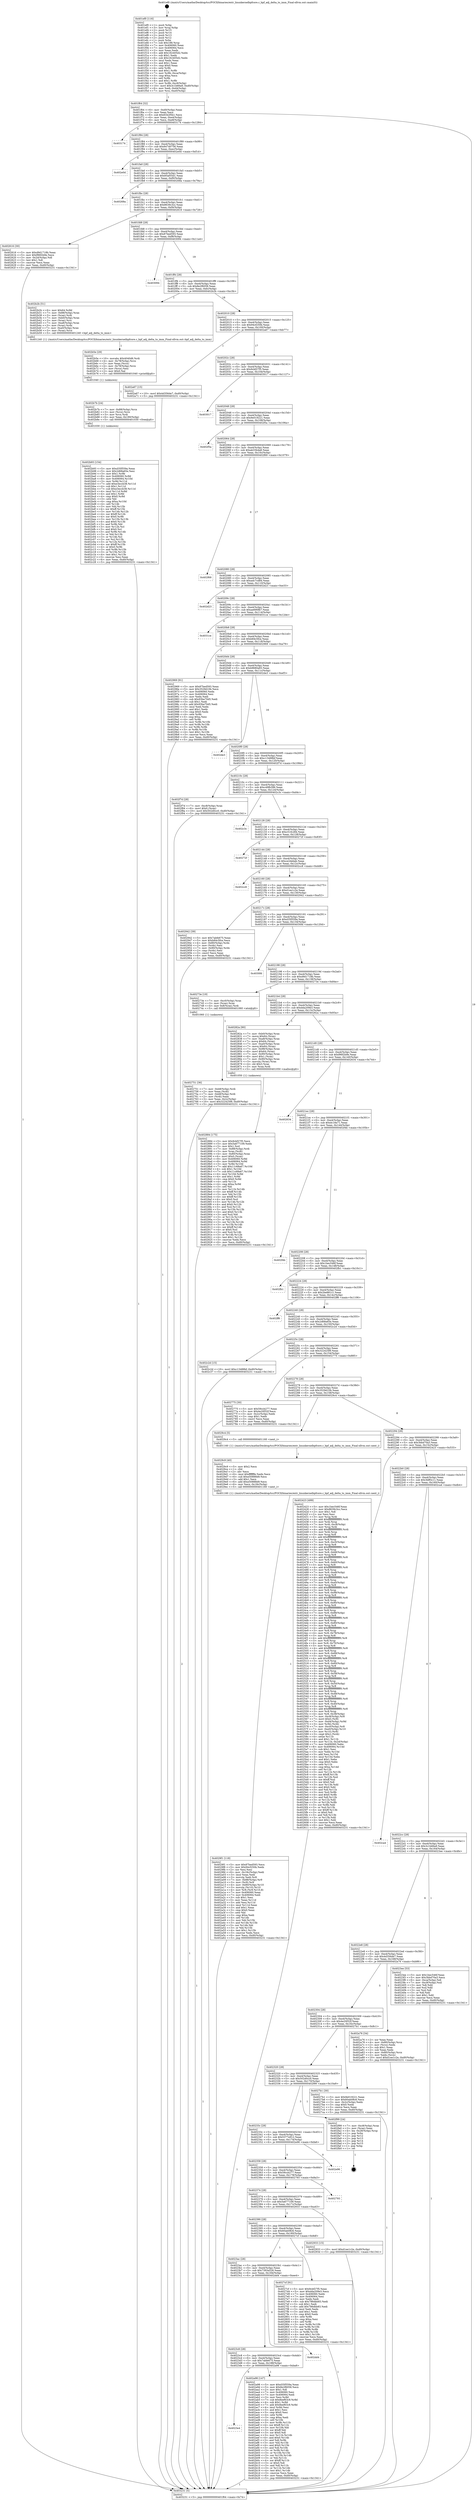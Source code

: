digraph "0x401ef0" {
  label = "0x401ef0 (/mnt/c/Users/mathe/Desktop/tcc/POCII/binaries/extr_linuxkernelbpfcore.c_bpf_adj_delta_to_imm_Final-ollvm.out::main(0))"
  labelloc = "t"
  node[shape=record]

  Entry [label="",width=0.3,height=0.3,shape=circle,fillcolor=black,style=filled]
  "0x401f64" [label="{
     0x401f64 [32]\l
     | [instrs]\l
     &nbsp;&nbsp;0x401f64 \<+6\>: mov -0xd0(%rbp),%eax\l
     &nbsp;&nbsp;0x401f6a \<+2\>: mov %eax,%ecx\l
     &nbsp;&nbsp;0x401f6c \<+6\>: sub $0x8342f5b1,%ecx\l
     &nbsp;&nbsp;0x401f72 \<+6\>: mov %eax,-0xe4(%rbp)\l
     &nbsp;&nbsp;0x401f78 \<+6\>: mov %ecx,-0xe8(%rbp)\l
     &nbsp;&nbsp;0x401f7e \<+6\>: je 0000000000403174 \<main+0x1284\>\l
  }"]
  "0x403174" [label="{
     0x403174\l
  }", style=dashed]
  "0x401f84" [label="{
     0x401f84 [28]\l
     | [instrs]\l
     &nbsp;&nbsp;0x401f84 \<+5\>: jmp 0000000000401f89 \<main+0x99\>\l
     &nbsp;&nbsp;0x401f89 \<+6\>: mov -0xe4(%rbp),%eax\l
     &nbsp;&nbsp;0x401f8f \<+5\>: sub $0x847d0756,%eax\l
     &nbsp;&nbsp;0x401f94 \<+6\>: mov %eax,-0xec(%rbp)\l
     &nbsp;&nbsp;0x401f9a \<+6\>: je 0000000000402e0d \<main+0xf1d\>\l
  }"]
  Exit [label="",width=0.3,height=0.3,shape=circle,fillcolor=black,style=filled,peripheries=2]
  "0x402e0d" [label="{
     0x402e0d\l
  }", style=dashed]
  "0x401fa0" [label="{
     0x401fa0 [28]\l
     | [instrs]\l
     &nbsp;&nbsp;0x401fa0 \<+5\>: jmp 0000000000401fa5 \<main+0xb5\>\l
     &nbsp;&nbsp;0x401fa5 \<+6\>: mov -0xe4(%rbp),%eax\l
     &nbsp;&nbsp;0x401fab \<+5\>: sub $0x85af55d1,%eax\l
     &nbsp;&nbsp;0x401fb0 \<+6\>: mov %eax,-0xf0(%rbp)\l
     &nbsp;&nbsp;0x401fb6 \<+6\>: je 000000000040268a \<main+0x79a\>\l
  }"]
  "0x402b93" [label="{
     0x402b93 [154]\l
     | [instrs]\l
     &nbsp;&nbsp;0x402b93 \<+5\>: mov $0xd35f559a,%eax\l
     &nbsp;&nbsp;0x402b98 \<+5\>: mov $0x2d68a65e,%esi\l
     &nbsp;&nbsp;0x402b9d \<+3\>: mov $0x1,%r9b\l
     &nbsp;&nbsp;0x402ba0 \<+8\>: mov 0x406060,%r8d\l
     &nbsp;&nbsp;0x402ba8 \<+8\>: mov 0x406064,%r10d\l
     &nbsp;&nbsp;0x402bb0 \<+3\>: mov %r8d,%r11d\l
     &nbsp;&nbsp;0x402bb3 \<+7\>: add $0xe3eccb38,%r11d\l
     &nbsp;&nbsp;0x402bba \<+4\>: sub $0x1,%r11d\l
     &nbsp;&nbsp;0x402bbe \<+7\>: sub $0xe3eccb38,%r11d\l
     &nbsp;&nbsp;0x402bc5 \<+4\>: imul %r11d,%r8d\l
     &nbsp;&nbsp;0x402bc9 \<+4\>: and $0x1,%r8d\l
     &nbsp;&nbsp;0x402bcd \<+4\>: cmp $0x0,%r8d\l
     &nbsp;&nbsp;0x402bd1 \<+3\>: sete %bl\l
     &nbsp;&nbsp;0x402bd4 \<+4\>: cmp $0xa,%r10d\l
     &nbsp;&nbsp;0x402bd8 \<+4\>: setl %r14b\l
     &nbsp;&nbsp;0x402bdc \<+3\>: mov %bl,%r15b\l
     &nbsp;&nbsp;0x402bdf \<+4\>: xor $0xff,%r15b\l
     &nbsp;&nbsp;0x402be3 \<+3\>: mov %r14b,%r12b\l
     &nbsp;&nbsp;0x402be6 \<+4\>: xor $0xff,%r12b\l
     &nbsp;&nbsp;0x402bea \<+4\>: xor $0x0,%r9b\l
     &nbsp;&nbsp;0x402bee \<+3\>: mov %r15b,%r13b\l
     &nbsp;&nbsp;0x402bf1 \<+4\>: and $0x0,%r13b\l
     &nbsp;&nbsp;0x402bf5 \<+3\>: and %r9b,%bl\l
     &nbsp;&nbsp;0x402bf8 \<+3\>: mov %r12b,%cl\l
     &nbsp;&nbsp;0x402bfb \<+3\>: and $0x0,%cl\l
     &nbsp;&nbsp;0x402bfe \<+3\>: and %r9b,%r14b\l
     &nbsp;&nbsp;0x402c01 \<+3\>: or %bl,%r13b\l
     &nbsp;&nbsp;0x402c04 \<+3\>: or %r14b,%cl\l
     &nbsp;&nbsp;0x402c07 \<+3\>: xor %cl,%r13b\l
     &nbsp;&nbsp;0x402c0a \<+3\>: or %r12b,%r15b\l
     &nbsp;&nbsp;0x402c0d \<+4\>: xor $0xff,%r15b\l
     &nbsp;&nbsp;0x402c11 \<+4\>: or $0x0,%r9b\l
     &nbsp;&nbsp;0x402c15 \<+3\>: and %r9b,%r15b\l
     &nbsp;&nbsp;0x402c18 \<+3\>: or %r15b,%r13b\l
     &nbsp;&nbsp;0x402c1b \<+4\>: test $0x1,%r13b\l
     &nbsp;&nbsp;0x402c1f \<+3\>: cmovne %esi,%eax\l
     &nbsp;&nbsp;0x402c22 \<+6\>: mov %eax,-0xd0(%rbp)\l
     &nbsp;&nbsp;0x402c28 \<+5\>: jmp 0000000000403231 \<main+0x1341\>\l
  }"]
  "0x40268a" [label="{
     0x40268a\l
  }", style=dashed]
  "0x401fbc" [label="{
     0x401fbc [28]\l
     | [instrs]\l
     &nbsp;&nbsp;0x401fbc \<+5\>: jmp 0000000000401fc1 \<main+0xd1\>\l
     &nbsp;&nbsp;0x401fc1 \<+6\>: mov -0xe4(%rbp),%eax\l
     &nbsp;&nbsp;0x401fc7 \<+5\>: sub $0x8639c3cc,%eax\l
     &nbsp;&nbsp;0x401fcc \<+6\>: mov %eax,-0xf4(%rbp)\l
     &nbsp;&nbsp;0x401fd2 \<+6\>: je 0000000000402616 \<main+0x726\>\l
  }"]
  "0x402b7b" [label="{
     0x402b7b [24]\l
     | [instrs]\l
     &nbsp;&nbsp;0x402b7b \<+7\>: mov -0x88(%rbp),%rcx\l
     &nbsp;&nbsp;0x402b82 \<+3\>: mov (%rcx),%rcx\l
     &nbsp;&nbsp;0x402b85 \<+3\>: mov %rcx,%rdi\l
     &nbsp;&nbsp;0x402b88 \<+6\>: mov %eax,-0x190(%rbp)\l
     &nbsp;&nbsp;0x402b8e \<+5\>: call 0000000000401030 \<free@plt\>\l
     | [calls]\l
     &nbsp;&nbsp;0x401030 \{1\} (unknown)\l
  }"]
  "0x402616" [label="{
     0x402616 [30]\l
     | [instrs]\l
     &nbsp;&nbsp;0x402616 \<+5\>: mov $0xd9d1718b,%eax\l
     &nbsp;&nbsp;0x40261b \<+5\>: mov $0xf96f2b9e,%ecx\l
     &nbsp;&nbsp;0x402620 \<+3\>: mov -0x2d(%rbp),%dl\l
     &nbsp;&nbsp;0x402623 \<+3\>: test $0x1,%dl\l
     &nbsp;&nbsp;0x402626 \<+3\>: cmovne %ecx,%eax\l
     &nbsp;&nbsp;0x402629 \<+6\>: mov %eax,-0xd0(%rbp)\l
     &nbsp;&nbsp;0x40262f \<+5\>: jmp 0000000000403231 \<main+0x1341\>\l
  }"]
  "0x401fd8" [label="{
     0x401fd8 [28]\l
     | [instrs]\l
     &nbsp;&nbsp;0x401fd8 \<+5\>: jmp 0000000000401fdd \<main+0xed\>\l
     &nbsp;&nbsp;0x401fdd \<+6\>: mov -0xe4(%rbp),%eax\l
     &nbsp;&nbsp;0x401fe3 \<+5\>: sub $0x87bed593,%eax\l
     &nbsp;&nbsp;0x401fe8 \<+6\>: mov %eax,-0xf8(%rbp)\l
     &nbsp;&nbsp;0x401fee \<+6\>: je 0000000000403094 \<main+0x11a4\>\l
  }"]
  "0x402b5e" [label="{
     0x402b5e [29]\l
     | [instrs]\l
     &nbsp;&nbsp;0x402b5e \<+10\>: movabs $0x4040d6,%rdi\l
     &nbsp;&nbsp;0x402b68 \<+4\>: mov -0x78(%rbp),%rcx\l
     &nbsp;&nbsp;0x402b6c \<+2\>: mov %eax,(%rcx)\l
     &nbsp;&nbsp;0x402b6e \<+4\>: mov -0x78(%rbp),%rcx\l
     &nbsp;&nbsp;0x402b72 \<+2\>: mov (%rcx),%esi\l
     &nbsp;&nbsp;0x402b74 \<+2\>: mov $0x0,%al\l
     &nbsp;&nbsp;0x402b76 \<+5\>: call 0000000000401040 \<printf@plt\>\l
     | [calls]\l
     &nbsp;&nbsp;0x401040 \{1\} (unknown)\l
  }"]
  "0x403094" [label="{
     0x403094\l
  }", style=dashed]
  "0x401ff4" [label="{
     0x401ff4 [28]\l
     | [instrs]\l
     &nbsp;&nbsp;0x401ff4 \<+5\>: jmp 0000000000401ff9 \<main+0x109\>\l
     &nbsp;&nbsp;0x401ff9 \<+6\>: mov -0xe4(%rbp),%eax\l
     &nbsp;&nbsp;0x401fff \<+5\>: sub $0x8e2f6058,%eax\l
     &nbsp;&nbsp;0x402004 \<+6\>: mov %eax,-0xfc(%rbp)\l
     &nbsp;&nbsp;0x40200a \<+6\>: je 0000000000402b2b \<main+0xc3b\>\l
  }"]
  "0x4023e4" [label="{
     0x4023e4\l
  }", style=dashed]
  "0x402b2b" [label="{
     0x402b2b [51]\l
     | [instrs]\l
     &nbsp;&nbsp;0x402b2b \<+6\>: mov $0x64,%r8d\l
     &nbsp;&nbsp;0x402b31 \<+7\>: mov -0x88(%rbp),%rax\l
     &nbsp;&nbsp;0x402b38 \<+3\>: mov (%rax),%rdi\l
     &nbsp;&nbsp;0x402b3b \<+7\>: mov -0xb0(%rbp),%rax\l
     &nbsp;&nbsp;0x402b42 \<+3\>: mov (%rax),%rsi\l
     &nbsp;&nbsp;0x402b45 \<+7\>: mov -0xa8(%rbp),%rax\l
     &nbsp;&nbsp;0x402b4c \<+3\>: mov (%rax),%rdx\l
     &nbsp;&nbsp;0x402b4f \<+7\>: mov -0xa0(%rbp),%rax\l
     &nbsp;&nbsp;0x402b56 \<+3\>: mov (%rax),%rcx\l
     &nbsp;&nbsp;0x402b59 \<+5\>: call 0000000000401240 \<bpf_adj_delta_to_imm\>\l
     | [calls]\l
     &nbsp;&nbsp;0x401240 \{1\} (/mnt/c/Users/mathe/Desktop/tcc/POCII/binaries/extr_linuxkernelbpfcore.c_bpf_adj_delta_to_imm_Final-ollvm.out::bpf_adj_delta_to_imm)\l
  }"]
  "0x402010" [label="{
     0x402010 [28]\l
     | [instrs]\l
     &nbsp;&nbsp;0x402010 \<+5\>: jmp 0000000000402015 \<main+0x125\>\l
     &nbsp;&nbsp;0x402015 \<+6\>: mov -0xe4(%rbp),%eax\l
     &nbsp;&nbsp;0x40201b \<+5\>: sub $0x94cf250b,%eax\l
     &nbsp;&nbsp;0x402020 \<+6\>: mov %eax,-0x100(%rbp)\l
     &nbsp;&nbsp;0x402026 \<+6\>: je 0000000000402a67 \<main+0xb77\>\l
  }"]
  "0x402a98" [label="{
     0x402a98 [147]\l
     | [instrs]\l
     &nbsp;&nbsp;0x402a98 \<+5\>: mov $0xd35f559a,%eax\l
     &nbsp;&nbsp;0x402a9d \<+5\>: mov $0x8e2f6058,%ecx\l
     &nbsp;&nbsp;0x402aa2 \<+2\>: mov $0x1,%dl\l
     &nbsp;&nbsp;0x402aa4 \<+7\>: mov 0x406060,%esi\l
     &nbsp;&nbsp;0x402aab \<+7\>: mov 0x406064,%edi\l
     &nbsp;&nbsp;0x402ab2 \<+3\>: mov %esi,%r8d\l
     &nbsp;&nbsp;0x402ab5 \<+7\>: sub $0x8eef63c9,%r8d\l
     &nbsp;&nbsp;0x402abc \<+4\>: sub $0x1,%r8d\l
     &nbsp;&nbsp;0x402ac0 \<+7\>: add $0x8eef63c9,%r8d\l
     &nbsp;&nbsp;0x402ac7 \<+4\>: imul %r8d,%esi\l
     &nbsp;&nbsp;0x402acb \<+3\>: and $0x1,%esi\l
     &nbsp;&nbsp;0x402ace \<+3\>: cmp $0x0,%esi\l
     &nbsp;&nbsp;0x402ad1 \<+4\>: sete %r9b\l
     &nbsp;&nbsp;0x402ad5 \<+3\>: cmp $0xa,%edi\l
     &nbsp;&nbsp;0x402ad8 \<+4\>: setl %r10b\l
     &nbsp;&nbsp;0x402adc \<+3\>: mov %r9b,%r11b\l
     &nbsp;&nbsp;0x402adf \<+4\>: xor $0xff,%r11b\l
     &nbsp;&nbsp;0x402ae3 \<+3\>: mov %r10b,%bl\l
     &nbsp;&nbsp;0x402ae6 \<+3\>: xor $0xff,%bl\l
     &nbsp;&nbsp;0x402ae9 \<+3\>: xor $0x0,%dl\l
     &nbsp;&nbsp;0x402aec \<+3\>: mov %r11b,%r14b\l
     &nbsp;&nbsp;0x402aef \<+4\>: and $0x0,%r14b\l
     &nbsp;&nbsp;0x402af3 \<+3\>: and %dl,%r9b\l
     &nbsp;&nbsp;0x402af6 \<+3\>: mov %bl,%r15b\l
     &nbsp;&nbsp;0x402af9 \<+4\>: and $0x0,%r15b\l
     &nbsp;&nbsp;0x402afd \<+3\>: and %dl,%r10b\l
     &nbsp;&nbsp;0x402b00 \<+3\>: or %r9b,%r14b\l
     &nbsp;&nbsp;0x402b03 \<+3\>: or %r10b,%r15b\l
     &nbsp;&nbsp;0x402b06 \<+3\>: xor %r15b,%r14b\l
     &nbsp;&nbsp;0x402b09 \<+3\>: or %bl,%r11b\l
     &nbsp;&nbsp;0x402b0c \<+4\>: xor $0xff,%r11b\l
     &nbsp;&nbsp;0x402b10 \<+3\>: or $0x0,%dl\l
     &nbsp;&nbsp;0x402b13 \<+3\>: and %dl,%r11b\l
     &nbsp;&nbsp;0x402b16 \<+3\>: or %r11b,%r14b\l
     &nbsp;&nbsp;0x402b19 \<+4\>: test $0x1,%r14b\l
     &nbsp;&nbsp;0x402b1d \<+3\>: cmovne %ecx,%eax\l
     &nbsp;&nbsp;0x402b20 \<+6\>: mov %eax,-0xd0(%rbp)\l
     &nbsp;&nbsp;0x402b26 \<+5\>: jmp 0000000000403231 \<main+0x1341\>\l
  }"]
  "0x402a67" [label="{
     0x402a67 [15]\l
     | [instrs]\l
     &nbsp;&nbsp;0x402a67 \<+10\>: movl $0x4d356de7,-0xd0(%rbp)\l
     &nbsp;&nbsp;0x402a71 \<+5\>: jmp 0000000000403231 \<main+0x1341\>\l
  }"]
  "0x40202c" [label="{
     0x40202c [28]\l
     | [instrs]\l
     &nbsp;&nbsp;0x40202c \<+5\>: jmp 0000000000402031 \<main+0x141\>\l
     &nbsp;&nbsp;0x402031 \<+6\>: mov -0xe4(%rbp),%eax\l
     &nbsp;&nbsp;0x402037 \<+5\>: sub $0x9cbf27f5,%eax\l
     &nbsp;&nbsp;0x40203c \<+6\>: mov %eax,-0x104(%rbp)\l
     &nbsp;&nbsp;0x402042 \<+6\>: je 0000000000403017 \<main+0x1127\>\l
  }"]
  "0x4023c8" [label="{
     0x4023c8 [28]\l
     | [instrs]\l
     &nbsp;&nbsp;0x4023c8 \<+5\>: jmp 00000000004023cd \<main+0x4dd\>\l
     &nbsp;&nbsp;0x4023cd \<+6\>: mov -0xe4(%rbp),%eax\l
     &nbsp;&nbsp;0x4023d3 \<+5\>: sub $0x7abfe675,%eax\l
     &nbsp;&nbsp;0x4023d8 \<+6\>: mov %eax,-0x188(%rbp)\l
     &nbsp;&nbsp;0x4023de \<+6\>: je 0000000000402a98 \<main+0xba8\>\l
  }"]
  "0x403017" [label="{
     0x403017\l
  }", style=dashed]
  "0x402048" [label="{
     0x402048 [28]\l
     | [instrs]\l
     &nbsp;&nbsp;0x402048 \<+5\>: jmp 000000000040204d \<main+0x15d\>\l
     &nbsp;&nbsp;0x40204d \<+6\>: mov -0xe4(%rbp),%eax\l
     &nbsp;&nbsp;0x402053 \<+5\>: sub $0x9e019221,%eax\l
     &nbsp;&nbsp;0x402058 \<+6\>: mov %eax,-0x108(%rbp)\l
     &nbsp;&nbsp;0x40205e \<+6\>: je 0000000000402f5a \<main+0x106a\>\l
  }"]
  "0x402dd4" [label="{
     0x402dd4\l
  }", style=dashed]
  "0x402f5a" [label="{
     0x402f5a\l
  }", style=dashed]
  "0x402064" [label="{
     0x402064 [28]\l
     | [instrs]\l
     &nbsp;&nbsp;0x402064 \<+5\>: jmp 0000000000402069 \<main+0x179\>\l
     &nbsp;&nbsp;0x402069 \<+6\>: mov -0xe4(%rbp),%eax\l
     &nbsp;&nbsp;0x40206f \<+5\>: sub $0xab33b4a8,%eax\l
     &nbsp;&nbsp;0x402074 \<+6\>: mov %eax,-0x10c(%rbp)\l
     &nbsp;&nbsp;0x40207a \<+6\>: je 0000000000402f69 \<main+0x1079\>\l
  }"]
  "0x4029f1" [label="{
     0x4029f1 [118]\l
     | [instrs]\l
     &nbsp;&nbsp;0x4029f1 \<+5\>: mov $0x87bed593,%ecx\l
     &nbsp;&nbsp;0x4029f6 \<+5\>: mov $0x94cf250b,%edx\l
     &nbsp;&nbsp;0x4029fb \<+2\>: xor %esi,%esi\l
     &nbsp;&nbsp;0x4029fd \<+6\>: mov -0x18c(%rbp),%edi\l
     &nbsp;&nbsp;0x402a03 \<+3\>: imul %eax,%edi\l
     &nbsp;&nbsp;0x402a06 \<+3\>: movslq %edi,%r8\l
     &nbsp;&nbsp;0x402a09 \<+7\>: mov -0x88(%rbp),%r9\l
     &nbsp;&nbsp;0x402a10 \<+3\>: mov (%r9),%r9\l
     &nbsp;&nbsp;0x402a13 \<+4\>: mov -0x80(%rbp),%r10\l
     &nbsp;&nbsp;0x402a17 \<+3\>: movslq (%r10),%r10\l
     &nbsp;&nbsp;0x402a1a \<+4\>: mov %r8,(%r9,%r10,8)\l
     &nbsp;&nbsp;0x402a1e \<+7\>: mov 0x406060,%eax\l
     &nbsp;&nbsp;0x402a25 \<+7\>: mov 0x406064,%edi\l
     &nbsp;&nbsp;0x402a2c \<+3\>: sub $0x1,%esi\l
     &nbsp;&nbsp;0x402a2f \<+3\>: mov %eax,%r11d\l
     &nbsp;&nbsp;0x402a32 \<+3\>: add %esi,%r11d\l
     &nbsp;&nbsp;0x402a35 \<+4\>: imul %r11d,%eax\l
     &nbsp;&nbsp;0x402a39 \<+3\>: and $0x1,%eax\l
     &nbsp;&nbsp;0x402a3c \<+3\>: cmp $0x0,%eax\l
     &nbsp;&nbsp;0x402a3f \<+3\>: sete %bl\l
     &nbsp;&nbsp;0x402a42 \<+3\>: cmp $0xa,%edi\l
     &nbsp;&nbsp;0x402a45 \<+4\>: setl %r14b\l
     &nbsp;&nbsp;0x402a49 \<+3\>: mov %bl,%r15b\l
     &nbsp;&nbsp;0x402a4c \<+3\>: and %r14b,%r15b\l
     &nbsp;&nbsp;0x402a4f \<+3\>: xor %r14b,%bl\l
     &nbsp;&nbsp;0x402a52 \<+3\>: or %bl,%r15b\l
     &nbsp;&nbsp;0x402a55 \<+4\>: test $0x1,%r15b\l
     &nbsp;&nbsp;0x402a59 \<+3\>: cmovne %edx,%ecx\l
     &nbsp;&nbsp;0x402a5c \<+6\>: mov %ecx,-0xd0(%rbp)\l
     &nbsp;&nbsp;0x402a62 \<+5\>: jmp 0000000000403231 \<main+0x1341\>\l
  }"]
  "0x402f69" [label="{
     0x402f69\l
  }", style=dashed]
  "0x402080" [label="{
     0x402080 [28]\l
     | [instrs]\l
     &nbsp;&nbsp;0x402080 \<+5\>: jmp 0000000000402085 \<main+0x195\>\l
     &nbsp;&nbsp;0x402085 \<+6\>: mov -0xe4(%rbp),%eax\l
     &nbsp;&nbsp;0x40208b \<+5\>: sub $0xadc7cd84,%eax\l
     &nbsp;&nbsp;0x402090 \<+6\>: mov %eax,-0x110(%rbp)\l
     &nbsp;&nbsp;0x402096 \<+6\>: je 0000000000402d23 \<main+0xe33\>\l
  }"]
  "0x4029c9" [label="{
     0x4029c9 [40]\l
     | [instrs]\l
     &nbsp;&nbsp;0x4029c9 \<+5\>: mov $0x2,%ecx\l
     &nbsp;&nbsp;0x4029ce \<+1\>: cltd\l
     &nbsp;&nbsp;0x4029cf \<+2\>: idiv %ecx\l
     &nbsp;&nbsp;0x4029d1 \<+6\>: imul $0xfffffffe,%edx,%ecx\l
     &nbsp;&nbsp;0x4029d7 \<+6\>: sub $0xe50888d9,%ecx\l
     &nbsp;&nbsp;0x4029dd \<+3\>: add $0x1,%ecx\l
     &nbsp;&nbsp;0x4029e0 \<+6\>: add $0xe50888d9,%ecx\l
     &nbsp;&nbsp;0x4029e6 \<+6\>: mov %ecx,-0x18c(%rbp)\l
     &nbsp;&nbsp;0x4029ec \<+5\>: call 0000000000401160 \<next_i\>\l
     | [calls]\l
     &nbsp;&nbsp;0x401160 \{1\} (/mnt/c/Users/mathe/Desktop/tcc/POCII/binaries/extr_linuxkernelbpfcore.c_bpf_adj_delta_to_imm_Final-ollvm.out::next_i)\l
  }"]
  "0x402d23" [label="{
     0x402d23\l
  }", style=dashed]
  "0x40209c" [label="{
     0x40209c [28]\l
     | [instrs]\l
     &nbsp;&nbsp;0x40209c \<+5\>: jmp 00000000004020a1 \<main+0x1b1\>\l
     &nbsp;&nbsp;0x4020a1 \<+6\>: mov -0xe4(%rbp),%eax\l
     &nbsp;&nbsp;0x4020a7 \<+5\>: sub $0xae690fb7,%eax\l
     &nbsp;&nbsp;0x4020ac \<+6\>: mov %eax,-0x114(%rbp)\l
     &nbsp;&nbsp;0x4020b2 \<+6\>: je 00000000004031ce \<main+0x12de\>\l
  }"]
  "0x402884" [label="{
     0x402884 [175]\l
     | [instrs]\l
     &nbsp;&nbsp;0x402884 \<+5\>: mov $0x9cbf27f5,%ecx\l
     &nbsp;&nbsp;0x402889 \<+5\>: mov $0x5a677109,%edx\l
     &nbsp;&nbsp;0x40288e \<+3\>: mov $0x1,%sil\l
     &nbsp;&nbsp;0x402891 \<+7\>: mov -0x88(%rbp),%rdi\l
     &nbsp;&nbsp;0x402898 \<+3\>: mov %rax,(%rdi)\l
     &nbsp;&nbsp;0x40289b \<+4\>: mov -0x80(%rbp),%rax\l
     &nbsp;&nbsp;0x40289f \<+6\>: movl $0x0,(%rax)\l
     &nbsp;&nbsp;0x4028a5 \<+8\>: mov 0x406060,%r8d\l
     &nbsp;&nbsp;0x4028ad \<+8\>: mov 0x406064,%r9d\l
     &nbsp;&nbsp;0x4028b5 \<+3\>: mov %r8d,%r10d\l
     &nbsp;&nbsp;0x4028b8 \<+7\>: add $0x11c68a67,%r10d\l
     &nbsp;&nbsp;0x4028bf \<+4\>: sub $0x1,%r10d\l
     &nbsp;&nbsp;0x4028c3 \<+7\>: sub $0x11c68a67,%r10d\l
     &nbsp;&nbsp;0x4028ca \<+4\>: imul %r10d,%r8d\l
     &nbsp;&nbsp;0x4028ce \<+4\>: and $0x1,%r8d\l
     &nbsp;&nbsp;0x4028d2 \<+4\>: cmp $0x0,%r8d\l
     &nbsp;&nbsp;0x4028d6 \<+4\>: sete %r11b\l
     &nbsp;&nbsp;0x4028da \<+4\>: cmp $0xa,%r9d\l
     &nbsp;&nbsp;0x4028de \<+3\>: setl %bl\l
     &nbsp;&nbsp;0x4028e1 \<+3\>: mov %r11b,%r14b\l
     &nbsp;&nbsp;0x4028e4 \<+4\>: xor $0xff,%r14b\l
     &nbsp;&nbsp;0x4028e8 \<+3\>: mov %bl,%r15b\l
     &nbsp;&nbsp;0x4028eb \<+4\>: xor $0xff,%r15b\l
     &nbsp;&nbsp;0x4028ef \<+4\>: xor $0x0,%sil\l
     &nbsp;&nbsp;0x4028f3 \<+3\>: mov %r14b,%r12b\l
     &nbsp;&nbsp;0x4028f6 \<+4\>: and $0x0,%r12b\l
     &nbsp;&nbsp;0x4028fa \<+3\>: and %sil,%r11b\l
     &nbsp;&nbsp;0x4028fd \<+3\>: mov %r15b,%r13b\l
     &nbsp;&nbsp;0x402900 \<+4\>: and $0x0,%r13b\l
     &nbsp;&nbsp;0x402904 \<+3\>: and %sil,%bl\l
     &nbsp;&nbsp;0x402907 \<+3\>: or %r11b,%r12b\l
     &nbsp;&nbsp;0x40290a \<+3\>: or %bl,%r13b\l
     &nbsp;&nbsp;0x40290d \<+3\>: xor %r13b,%r12b\l
     &nbsp;&nbsp;0x402910 \<+3\>: or %r15b,%r14b\l
     &nbsp;&nbsp;0x402913 \<+4\>: xor $0xff,%r14b\l
     &nbsp;&nbsp;0x402917 \<+4\>: or $0x0,%sil\l
     &nbsp;&nbsp;0x40291b \<+3\>: and %sil,%r14b\l
     &nbsp;&nbsp;0x40291e \<+3\>: or %r14b,%r12b\l
     &nbsp;&nbsp;0x402921 \<+4\>: test $0x1,%r12b\l
     &nbsp;&nbsp;0x402925 \<+3\>: cmovne %edx,%ecx\l
     &nbsp;&nbsp;0x402928 \<+6\>: mov %ecx,-0xd0(%rbp)\l
     &nbsp;&nbsp;0x40292e \<+5\>: jmp 0000000000403231 \<main+0x1341\>\l
  }"]
  "0x4031ce" [label="{
     0x4031ce\l
  }", style=dashed]
  "0x4020b8" [label="{
     0x4020b8 [28]\l
     | [instrs]\l
     &nbsp;&nbsp;0x4020b8 \<+5\>: jmp 00000000004020bd \<main+0x1cd\>\l
     &nbsp;&nbsp;0x4020bd \<+6\>: mov -0xe4(%rbp),%eax\l
     &nbsp;&nbsp;0x4020c3 \<+5\>: sub $0xb84c5fce,%eax\l
     &nbsp;&nbsp;0x4020c8 \<+6\>: mov %eax,-0x118(%rbp)\l
     &nbsp;&nbsp;0x4020ce \<+6\>: je 0000000000402969 \<main+0xa79\>\l
  }"]
  "0x4023ac" [label="{
     0x4023ac [28]\l
     | [instrs]\l
     &nbsp;&nbsp;0x4023ac \<+5\>: jmp 00000000004023b1 \<main+0x4c1\>\l
     &nbsp;&nbsp;0x4023b1 \<+6\>: mov -0xe4(%rbp),%eax\l
     &nbsp;&nbsp;0x4023b7 \<+5\>: sub $0x7393a526,%eax\l
     &nbsp;&nbsp;0x4023bc \<+6\>: mov %eax,-0x184(%rbp)\l
     &nbsp;&nbsp;0x4023c2 \<+6\>: je 0000000000402dd4 \<main+0xee4\>\l
  }"]
  "0x402969" [label="{
     0x402969 [91]\l
     | [instrs]\l
     &nbsp;&nbsp;0x402969 \<+5\>: mov $0x87bed593,%eax\l
     &nbsp;&nbsp;0x40296e \<+5\>: mov $0x3529d10b,%ecx\l
     &nbsp;&nbsp;0x402973 \<+7\>: mov 0x406060,%edx\l
     &nbsp;&nbsp;0x40297a \<+7\>: mov 0x406064,%esi\l
     &nbsp;&nbsp;0x402981 \<+2\>: mov %edx,%edi\l
     &nbsp;&nbsp;0x402983 \<+6\>: sub $0x93ba70d5,%edi\l
     &nbsp;&nbsp;0x402989 \<+3\>: sub $0x1,%edi\l
     &nbsp;&nbsp;0x40298c \<+6\>: add $0x93ba70d5,%edi\l
     &nbsp;&nbsp;0x402992 \<+3\>: imul %edi,%edx\l
     &nbsp;&nbsp;0x402995 \<+3\>: and $0x1,%edx\l
     &nbsp;&nbsp;0x402998 \<+3\>: cmp $0x0,%edx\l
     &nbsp;&nbsp;0x40299b \<+4\>: sete %r8b\l
     &nbsp;&nbsp;0x40299f \<+3\>: cmp $0xa,%esi\l
     &nbsp;&nbsp;0x4029a2 \<+4\>: setl %r9b\l
     &nbsp;&nbsp;0x4029a6 \<+3\>: mov %r8b,%r10b\l
     &nbsp;&nbsp;0x4029a9 \<+3\>: and %r9b,%r10b\l
     &nbsp;&nbsp;0x4029ac \<+3\>: xor %r9b,%r8b\l
     &nbsp;&nbsp;0x4029af \<+3\>: or %r8b,%r10b\l
     &nbsp;&nbsp;0x4029b2 \<+4\>: test $0x1,%r10b\l
     &nbsp;&nbsp;0x4029b6 \<+3\>: cmovne %ecx,%eax\l
     &nbsp;&nbsp;0x4029b9 \<+6\>: mov %eax,-0xd0(%rbp)\l
     &nbsp;&nbsp;0x4029bf \<+5\>: jmp 0000000000403231 \<main+0x1341\>\l
  }"]
  "0x4020d4" [label="{
     0x4020d4 [28]\l
     | [instrs]\l
     &nbsp;&nbsp;0x4020d4 \<+5\>: jmp 00000000004020d9 \<main+0x1e9\>\l
     &nbsp;&nbsp;0x4020d9 \<+6\>: mov -0xe4(%rbp),%eax\l
     &nbsp;&nbsp;0x4020df \<+5\>: sub $0xb9680a93,%eax\l
     &nbsp;&nbsp;0x4020e4 \<+6\>: mov %eax,-0x11c(%rbp)\l
     &nbsp;&nbsp;0x4020ea \<+6\>: je 0000000000402de3 \<main+0xef3\>\l
  }"]
  "0x4027cf" [label="{
     0x4027cf [91]\l
     | [instrs]\l
     &nbsp;&nbsp;0x4027cf \<+5\>: mov $0x9cbf27f5,%eax\l
     &nbsp;&nbsp;0x4027d4 \<+5\>: mov $0xdda209e3,%ecx\l
     &nbsp;&nbsp;0x4027d9 \<+7\>: mov 0x406060,%edx\l
     &nbsp;&nbsp;0x4027e0 \<+7\>: mov 0x406064,%esi\l
     &nbsp;&nbsp;0x4027e7 \<+2\>: mov %edx,%edi\l
     &nbsp;&nbsp;0x4027e9 \<+6\>: sub $0x786dbb83,%edi\l
     &nbsp;&nbsp;0x4027ef \<+3\>: sub $0x1,%edi\l
     &nbsp;&nbsp;0x4027f2 \<+6\>: add $0x786dbb83,%edi\l
     &nbsp;&nbsp;0x4027f8 \<+3\>: imul %edi,%edx\l
     &nbsp;&nbsp;0x4027fb \<+3\>: and $0x1,%edx\l
     &nbsp;&nbsp;0x4027fe \<+3\>: cmp $0x0,%edx\l
     &nbsp;&nbsp;0x402801 \<+4\>: sete %r8b\l
     &nbsp;&nbsp;0x402805 \<+3\>: cmp $0xa,%esi\l
     &nbsp;&nbsp;0x402808 \<+4\>: setl %r9b\l
     &nbsp;&nbsp;0x40280c \<+3\>: mov %r8b,%r10b\l
     &nbsp;&nbsp;0x40280f \<+3\>: and %r9b,%r10b\l
     &nbsp;&nbsp;0x402812 \<+3\>: xor %r9b,%r8b\l
     &nbsp;&nbsp;0x402815 \<+3\>: or %r8b,%r10b\l
     &nbsp;&nbsp;0x402818 \<+4\>: test $0x1,%r10b\l
     &nbsp;&nbsp;0x40281c \<+3\>: cmovne %ecx,%eax\l
     &nbsp;&nbsp;0x40281f \<+6\>: mov %eax,-0xd0(%rbp)\l
     &nbsp;&nbsp;0x402825 \<+5\>: jmp 0000000000403231 \<main+0x1341\>\l
  }"]
  "0x402de3" [label="{
     0x402de3\l
  }", style=dashed]
  "0x4020f0" [label="{
     0x4020f0 [28]\l
     | [instrs]\l
     &nbsp;&nbsp;0x4020f0 \<+5\>: jmp 00000000004020f5 \<main+0x205\>\l
     &nbsp;&nbsp;0x4020f5 \<+6\>: mov -0xe4(%rbp),%eax\l
     &nbsp;&nbsp;0x4020fb \<+5\>: sub $0xc13488bf,%eax\l
     &nbsp;&nbsp;0x402100 \<+6\>: mov %eax,-0x120(%rbp)\l
     &nbsp;&nbsp;0x402106 \<+6\>: je 0000000000402f7d \<main+0x108d\>\l
  }"]
  "0x402390" [label="{
     0x402390 [28]\l
     | [instrs]\l
     &nbsp;&nbsp;0x402390 \<+5\>: jmp 0000000000402395 \<main+0x4a5\>\l
     &nbsp;&nbsp;0x402395 \<+6\>: mov -0xe4(%rbp),%eax\l
     &nbsp;&nbsp;0x40239b \<+5\>: sub $0x60ab08c6,%eax\l
     &nbsp;&nbsp;0x4023a0 \<+6\>: mov %eax,-0x180(%rbp)\l
     &nbsp;&nbsp;0x4023a6 \<+6\>: je 00000000004027cf \<main+0x8df\>\l
  }"]
  "0x402f7d" [label="{
     0x402f7d [28]\l
     | [instrs]\l
     &nbsp;&nbsp;0x402f7d \<+7\>: mov -0xc8(%rbp),%rax\l
     &nbsp;&nbsp;0x402f84 \<+6\>: movl $0x0,(%rax)\l
     &nbsp;&nbsp;0x402f8a \<+10\>: movl $0x502d0cc0,-0xd0(%rbp)\l
     &nbsp;&nbsp;0x402f94 \<+5\>: jmp 0000000000403231 \<main+0x1341\>\l
  }"]
  "0x40210c" [label="{
     0x40210c [28]\l
     | [instrs]\l
     &nbsp;&nbsp;0x40210c \<+5\>: jmp 0000000000402111 \<main+0x221\>\l
     &nbsp;&nbsp;0x402111 \<+6\>: mov -0xe4(%rbp),%eax\l
     &nbsp;&nbsp;0x402117 \<+5\>: sub $0xc49fb396,%eax\l
     &nbsp;&nbsp;0x40211c \<+6\>: mov %eax,-0x124(%rbp)\l
     &nbsp;&nbsp;0x402122 \<+6\>: je 0000000000402c3c \<main+0xd4c\>\l
  }"]
  "0x402933" [label="{
     0x402933 [15]\l
     | [instrs]\l
     &nbsp;&nbsp;0x402933 \<+10\>: movl $0xd1ee1c2e,-0xd0(%rbp)\l
     &nbsp;&nbsp;0x40293d \<+5\>: jmp 0000000000403231 \<main+0x1341\>\l
  }"]
  "0x402c3c" [label="{
     0x402c3c\l
  }", style=dashed]
  "0x402128" [label="{
     0x402128 [28]\l
     | [instrs]\l
     &nbsp;&nbsp;0x402128 \<+5\>: jmp 000000000040212d \<main+0x23d\>\l
     &nbsp;&nbsp;0x40212d \<+6\>: mov -0xe4(%rbp),%eax\l
     &nbsp;&nbsp;0x402133 \<+5\>: sub $0xc51fc284,%eax\l
     &nbsp;&nbsp;0x402138 \<+6\>: mov %eax,-0x128(%rbp)\l
     &nbsp;&nbsp;0x40213e \<+6\>: je 000000000040272f \<main+0x83f\>\l
  }"]
  "0x402374" [label="{
     0x402374 [28]\l
     | [instrs]\l
     &nbsp;&nbsp;0x402374 \<+5\>: jmp 0000000000402379 \<main+0x489\>\l
     &nbsp;&nbsp;0x402379 \<+6\>: mov -0xe4(%rbp),%eax\l
     &nbsp;&nbsp;0x40237f \<+5\>: sub $0x5a677109,%eax\l
     &nbsp;&nbsp;0x402384 \<+6\>: mov %eax,-0x17c(%rbp)\l
     &nbsp;&nbsp;0x40238a \<+6\>: je 0000000000402933 \<main+0xa43\>\l
  }"]
  "0x40272f" [label="{
     0x40272f\l
  }", style=dashed]
  "0x402144" [label="{
     0x402144 [28]\l
     | [instrs]\l
     &nbsp;&nbsp;0x402144 \<+5\>: jmp 0000000000402149 \<main+0x259\>\l
     &nbsp;&nbsp;0x402149 \<+6\>: mov -0xe4(%rbp),%eax\l
     &nbsp;&nbsp;0x40214f \<+5\>: sub $0xce2debab,%eax\l
     &nbsp;&nbsp;0x402154 \<+6\>: mov %eax,-0x12c(%rbp)\l
     &nbsp;&nbsp;0x40215a \<+6\>: je 0000000000402cc8 \<main+0xdd8\>\l
  }"]
  "0x402793" [label="{
     0x402793\l
  }", style=dashed]
  "0x402cc8" [label="{
     0x402cc8\l
  }", style=dashed]
  "0x402160" [label="{
     0x402160 [28]\l
     | [instrs]\l
     &nbsp;&nbsp;0x402160 \<+5\>: jmp 0000000000402165 \<main+0x275\>\l
     &nbsp;&nbsp;0x402165 \<+6\>: mov -0xe4(%rbp),%eax\l
     &nbsp;&nbsp;0x40216b \<+5\>: sub $0xd1ee1c2e,%eax\l
     &nbsp;&nbsp;0x402170 \<+6\>: mov %eax,-0x130(%rbp)\l
     &nbsp;&nbsp;0x402176 \<+6\>: je 0000000000402942 \<main+0xa52\>\l
  }"]
  "0x402358" [label="{
     0x402358 [28]\l
     | [instrs]\l
     &nbsp;&nbsp;0x402358 \<+5\>: jmp 000000000040235d \<main+0x46d\>\l
     &nbsp;&nbsp;0x40235d \<+6\>: mov -0xe4(%rbp),%eax\l
     &nbsp;&nbsp;0x402363 \<+5\>: sub $0x59ccb277,%eax\l
     &nbsp;&nbsp;0x402368 \<+6\>: mov %eax,-0x178(%rbp)\l
     &nbsp;&nbsp;0x40236e \<+6\>: je 0000000000402793 \<main+0x8a3\>\l
  }"]
  "0x402942" [label="{
     0x402942 [39]\l
     | [instrs]\l
     &nbsp;&nbsp;0x402942 \<+5\>: mov $0x7abfe675,%eax\l
     &nbsp;&nbsp;0x402947 \<+5\>: mov $0xb84c5fce,%ecx\l
     &nbsp;&nbsp;0x40294c \<+4\>: mov -0x80(%rbp),%rdx\l
     &nbsp;&nbsp;0x402950 \<+2\>: mov (%rdx),%esi\l
     &nbsp;&nbsp;0x402952 \<+7\>: mov -0x90(%rbp),%rdx\l
     &nbsp;&nbsp;0x402959 \<+2\>: cmp (%rdx),%esi\l
     &nbsp;&nbsp;0x40295b \<+3\>: cmovl %ecx,%eax\l
     &nbsp;&nbsp;0x40295e \<+6\>: mov %eax,-0xd0(%rbp)\l
     &nbsp;&nbsp;0x402964 \<+5\>: jmp 0000000000403231 \<main+0x1341\>\l
  }"]
  "0x40217c" [label="{
     0x40217c [28]\l
     | [instrs]\l
     &nbsp;&nbsp;0x40217c \<+5\>: jmp 0000000000402181 \<main+0x291\>\l
     &nbsp;&nbsp;0x402181 \<+6\>: mov -0xe4(%rbp),%eax\l
     &nbsp;&nbsp;0x402187 \<+5\>: sub $0xd35f559a,%eax\l
     &nbsp;&nbsp;0x40218c \<+6\>: mov %eax,-0x134(%rbp)\l
     &nbsp;&nbsp;0x402192 \<+6\>: je 00000000004030fd \<main+0x120d\>\l
  }"]
  "0x402e96" [label="{
     0x402e96\l
  }", style=dashed]
  "0x4030fd" [label="{
     0x4030fd\l
  }", style=dashed]
  "0x402198" [label="{
     0x402198 [28]\l
     | [instrs]\l
     &nbsp;&nbsp;0x402198 \<+5\>: jmp 000000000040219d \<main+0x2ad\>\l
     &nbsp;&nbsp;0x40219d \<+6\>: mov -0xe4(%rbp),%eax\l
     &nbsp;&nbsp;0x4021a3 \<+5\>: sub $0xd9d1718b,%eax\l
     &nbsp;&nbsp;0x4021a8 \<+6\>: mov %eax,-0x138(%rbp)\l
     &nbsp;&nbsp;0x4021ae \<+6\>: je 000000000040273e \<main+0x84e\>\l
  }"]
  "0x40233c" [label="{
     0x40233c [28]\l
     | [instrs]\l
     &nbsp;&nbsp;0x40233c \<+5\>: jmp 0000000000402341 \<main+0x451\>\l
     &nbsp;&nbsp;0x402341 \<+6\>: mov -0xe4(%rbp),%eax\l
     &nbsp;&nbsp;0x402347 \<+5\>: sub $0x5377e912,%eax\l
     &nbsp;&nbsp;0x40234c \<+6\>: mov %eax,-0x174(%rbp)\l
     &nbsp;&nbsp;0x402352 \<+6\>: je 0000000000402e96 \<main+0xfa6\>\l
  }"]
  "0x40273e" [label="{
     0x40273e [19]\l
     | [instrs]\l
     &nbsp;&nbsp;0x40273e \<+7\>: mov -0xc0(%rbp),%rax\l
     &nbsp;&nbsp;0x402745 \<+3\>: mov (%rax),%rax\l
     &nbsp;&nbsp;0x402748 \<+4\>: mov 0x8(%rax),%rdi\l
     &nbsp;&nbsp;0x40274c \<+5\>: call 0000000000401060 \<atoi@plt\>\l
     | [calls]\l
     &nbsp;&nbsp;0x401060 \{1\} (unknown)\l
  }"]
  "0x4021b4" [label="{
     0x4021b4 [28]\l
     | [instrs]\l
     &nbsp;&nbsp;0x4021b4 \<+5\>: jmp 00000000004021b9 \<main+0x2c9\>\l
     &nbsp;&nbsp;0x4021b9 \<+6\>: mov -0xe4(%rbp),%eax\l
     &nbsp;&nbsp;0x4021bf \<+5\>: sub $0xdda209e3,%eax\l
     &nbsp;&nbsp;0x4021c4 \<+6\>: mov %eax,-0x13c(%rbp)\l
     &nbsp;&nbsp;0x4021ca \<+6\>: je 000000000040282a \<main+0x93a\>\l
  }"]
  "0x402f99" [label="{
     0x402f99 [24]\l
     | [instrs]\l
     &nbsp;&nbsp;0x402f99 \<+7\>: mov -0xc8(%rbp),%rax\l
     &nbsp;&nbsp;0x402fa0 \<+2\>: mov (%rax),%eax\l
     &nbsp;&nbsp;0x402fa2 \<+4\>: lea -0x28(%rbp),%rsp\l
     &nbsp;&nbsp;0x402fa6 \<+1\>: pop %rbx\l
     &nbsp;&nbsp;0x402fa7 \<+2\>: pop %r12\l
     &nbsp;&nbsp;0x402fa9 \<+2\>: pop %r13\l
     &nbsp;&nbsp;0x402fab \<+2\>: pop %r14\l
     &nbsp;&nbsp;0x402fad \<+2\>: pop %r15\l
     &nbsp;&nbsp;0x402faf \<+1\>: pop %rbp\l
     &nbsp;&nbsp;0x402fb0 \<+1\>: ret\l
  }"]
  "0x40282a" [label="{
     0x40282a [90]\l
     | [instrs]\l
     &nbsp;&nbsp;0x40282a \<+7\>: mov -0xb0(%rbp),%rax\l
     &nbsp;&nbsp;0x402831 \<+7\>: movq $0x64,(%rax)\l
     &nbsp;&nbsp;0x402838 \<+7\>: mov -0xa8(%rbp),%rax\l
     &nbsp;&nbsp;0x40283f \<+7\>: movq $0x64,(%rax)\l
     &nbsp;&nbsp;0x402846 \<+7\>: mov -0xa0(%rbp),%rax\l
     &nbsp;&nbsp;0x40284d \<+7\>: movq $0x64,(%rax)\l
     &nbsp;&nbsp;0x402854 \<+7\>: mov -0x98(%rbp),%rax\l
     &nbsp;&nbsp;0x40285b \<+6\>: movl $0x64,(%rax)\l
     &nbsp;&nbsp;0x402861 \<+7\>: mov -0x90(%rbp),%rax\l
     &nbsp;&nbsp;0x402868 \<+6\>: movl $0x1,(%rax)\l
     &nbsp;&nbsp;0x40286e \<+7\>: mov -0x90(%rbp),%rax\l
     &nbsp;&nbsp;0x402875 \<+3\>: movslq (%rax),%rax\l
     &nbsp;&nbsp;0x402878 \<+4\>: shl $0x3,%rax\l
     &nbsp;&nbsp;0x40287c \<+3\>: mov %rax,%rdi\l
     &nbsp;&nbsp;0x40287f \<+5\>: call 0000000000401050 \<malloc@plt\>\l
     | [calls]\l
     &nbsp;&nbsp;0x401050 \{1\} (unknown)\l
  }"]
  "0x4021d0" [label="{
     0x4021d0 [28]\l
     | [instrs]\l
     &nbsp;&nbsp;0x4021d0 \<+5\>: jmp 00000000004021d5 \<main+0x2e5\>\l
     &nbsp;&nbsp;0x4021d5 \<+6\>: mov -0xe4(%rbp),%eax\l
     &nbsp;&nbsp;0x4021db \<+5\>: sub $0xf96f2b9e,%eax\l
     &nbsp;&nbsp;0x4021e0 \<+6\>: mov %eax,-0x140(%rbp)\l
     &nbsp;&nbsp;0x4021e6 \<+6\>: je 0000000000402634 \<main+0x744\>\l
  }"]
  "0x402320" [label="{
     0x402320 [28]\l
     | [instrs]\l
     &nbsp;&nbsp;0x402320 \<+5\>: jmp 0000000000402325 \<main+0x435\>\l
     &nbsp;&nbsp;0x402325 \<+6\>: mov -0xe4(%rbp),%eax\l
     &nbsp;&nbsp;0x40232b \<+5\>: sub $0x502d0cc0,%eax\l
     &nbsp;&nbsp;0x402330 \<+6\>: mov %eax,-0x170(%rbp)\l
     &nbsp;&nbsp;0x402336 \<+6\>: je 0000000000402f99 \<main+0x10a9\>\l
  }"]
  "0x402634" [label="{
     0x402634\l
  }", style=dashed]
  "0x4021ec" [label="{
     0x4021ec [28]\l
     | [instrs]\l
     &nbsp;&nbsp;0x4021ec \<+5\>: jmp 00000000004021f1 \<main+0x301\>\l
     &nbsp;&nbsp;0x4021f1 \<+6\>: mov -0xe4(%rbp),%eax\l
     &nbsp;&nbsp;0x4021f7 \<+5\>: sub $0xdc18a71,%eax\l
     &nbsp;&nbsp;0x4021fc \<+6\>: mov %eax,-0x144(%rbp)\l
     &nbsp;&nbsp;0x402202 \<+6\>: je 0000000000402f4b \<main+0x105b\>\l
  }"]
  "0x4027b1" [label="{
     0x4027b1 [30]\l
     | [instrs]\l
     &nbsp;&nbsp;0x4027b1 \<+5\>: mov $0x9e019221,%eax\l
     &nbsp;&nbsp;0x4027b6 \<+5\>: mov $0x60ab08c6,%ecx\l
     &nbsp;&nbsp;0x4027bb \<+3\>: mov -0x2c(%rbp),%edx\l
     &nbsp;&nbsp;0x4027be \<+3\>: cmp $0x0,%edx\l
     &nbsp;&nbsp;0x4027c1 \<+3\>: cmove %ecx,%eax\l
     &nbsp;&nbsp;0x4027c4 \<+6\>: mov %eax,-0xd0(%rbp)\l
     &nbsp;&nbsp;0x4027ca \<+5\>: jmp 0000000000403231 \<main+0x1341\>\l
  }"]
  "0x402f4b" [label="{
     0x402f4b\l
  }", style=dashed]
  "0x402208" [label="{
     0x402208 [28]\l
     | [instrs]\l
     &nbsp;&nbsp;0x402208 \<+5\>: jmp 000000000040220d \<main+0x31d\>\l
     &nbsp;&nbsp;0x40220d \<+6\>: mov -0xe4(%rbp),%eax\l
     &nbsp;&nbsp;0x402213 \<+5\>: sub $0x1bec546f,%eax\l
     &nbsp;&nbsp;0x402218 \<+6\>: mov %eax,-0x148(%rbp)\l
     &nbsp;&nbsp;0x40221e \<+6\>: je 0000000000402fb1 \<main+0x10c1\>\l
  }"]
  "0x402304" [label="{
     0x402304 [28]\l
     | [instrs]\l
     &nbsp;&nbsp;0x402304 \<+5\>: jmp 0000000000402309 \<main+0x419\>\l
     &nbsp;&nbsp;0x402309 \<+6\>: mov -0xe4(%rbp),%eax\l
     &nbsp;&nbsp;0x40230f \<+5\>: sub $0x4e20f32f,%eax\l
     &nbsp;&nbsp;0x402314 \<+6\>: mov %eax,-0x16c(%rbp)\l
     &nbsp;&nbsp;0x40231a \<+6\>: je 00000000004027b1 \<main+0x8c1\>\l
  }"]
  "0x402fb1" [label="{
     0x402fb1\l
  }", style=dashed]
  "0x402224" [label="{
     0x402224 [28]\l
     | [instrs]\l
     &nbsp;&nbsp;0x402224 \<+5\>: jmp 0000000000402229 \<main+0x339\>\l
     &nbsp;&nbsp;0x402229 \<+6\>: mov -0xe4(%rbp),%eax\l
     &nbsp;&nbsp;0x40222f \<+5\>: sub $0x2be881c1,%eax\l
     &nbsp;&nbsp;0x402234 \<+6\>: mov %eax,-0x14c(%rbp)\l
     &nbsp;&nbsp;0x40223a \<+6\>: je 0000000000402ff6 \<main+0x1106\>\l
  }"]
  "0x402a76" [label="{
     0x402a76 [34]\l
     | [instrs]\l
     &nbsp;&nbsp;0x402a76 \<+2\>: xor %eax,%eax\l
     &nbsp;&nbsp;0x402a78 \<+4\>: mov -0x80(%rbp),%rcx\l
     &nbsp;&nbsp;0x402a7c \<+2\>: mov (%rcx),%edx\l
     &nbsp;&nbsp;0x402a7e \<+3\>: sub $0x1,%eax\l
     &nbsp;&nbsp;0x402a81 \<+2\>: sub %eax,%edx\l
     &nbsp;&nbsp;0x402a83 \<+4\>: mov -0x80(%rbp),%rcx\l
     &nbsp;&nbsp;0x402a87 \<+2\>: mov %edx,(%rcx)\l
     &nbsp;&nbsp;0x402a89 \<+10\>: movl $0xd1ee1c2e,-0xd0(%rbp)\l
     &nbsp;&nbsp;0x402a93 \<+5\>: jmp 0000000000403231 \<main+0x1341\>\l
  }"]
  "0x402ff6" [label="{
     0x402ff6\l
  }", style=dashed]
  "0x402240" [label="{
     0x402240 [28]\l
     | [instrs]\l
     &nbsp;&nbsp;0x402240 \<+5\>: jmp 0000000000402245 \<main+0x355\>\l
     &nbsp;&nbsp;0x402245 \<+6\>: mov -0xe4(%rbp),%eax\l
     &nbsp;&nbsp;0x40224b \<+5\>: sub $0x2d68a65e,%eax\l
     &nbsp;&nbsp;0x402250 \<+6\>: mov %eax,-0x150(%rbp)\l
     &nbsp;&nbsp;0x402256 \<+6\>: je 0000000000402c2d \<main+0xd3d\>\l
  }"]
  "0x402751" [label="{
     0x402751 [36]\l
     | [instrs]\l
     &nbsp;&nbsp;0x402751 \<+7\>: mov -0xb8(%rbp),%rdi\l
     &nbsp;&nbsp;0x402758 \<+2\>: mov %eax,(%rdi)\l
     &nbsp;&nbsp;0x40275a \<+7\>: mov -0xb8(%rbp),%rdi\l
     &nbsp;&nbsp;0x402761 \<+2\>: mov (%rdi),%eax\l
     &nbsp;&nbsp;0x402763 \<+3\>: mov %eax,-0x2c(%rbp)\l
     &nbsp;&nbsp;0x402766 \<+10\>: movl $0x322425f9,-0xd0(%rbp)\l
     &nbsp;&nbsp;0x402770 \<+5\>: jmp 0000000000403231 \<main+0x1341\>\l
  }"]
  "0x402c2d" [label="{
     0x402c2d [15]\l
     | [instrs]\l
     &nbsp;&nbsp;0x402c2d \<+10\>: movl $0xc13488bf,-0xd0(%rbp)\l
     &nbsp;&nbsp;0x402c37 \<+5\>: jmp 0000000000403231 \<main+0x1341\>\l
  }"]
  "0x40225c" [label="{
     0x40225c [28]\l
     | [instrs]\l
     &nbsp;&nbsp;0x40225c \<+5\>: jmp 0000000000402261 \<main+0x371\>\l
     &nbsp;&nbsp;0x402261 \<+6\>: mov -0xe4(%rbp),%eax\l
     &nbsp;&nbsp;0x402267 \<+5\>: sub $0x322425f9,%eax\l
     &nbsp;&nbsp;0x40226c \<+6\>: mov %eax,-0x154(%rbp)\l
     &nbsp;&nbsp;0x402272 \<+6\>: je 0000000000402775 \<main+0x885\>\l
  }"]
  "0x401ef0" [label="{
     0x401ef0 [116]\l
     | [instrs]\l
     &nbsp;&nbsp;0x401ef0 \<+1\>: push %rbp\l
     &nbsp;&nbsp;0x401ef1 \<+3\>: mov %rsp,%rbp\l
     &nbsp;&nbsp;0x401ef4 \<+2\>: push %r15\l
     &nbsp;&nbsp;0x401ef6 \<+2\>: push %r14\l
     &nbsp;&nbsp;0x401ef8 \<+2\>: push %r13\l
     &nbsp;&nbsp;0x401efa \<+2\>: push %r12\l
     &nbsp;&nbsp;0x401efc \<+1\>: push %rbx\l
     &nbsp;&nbsp;0x401efd \<+7\>: sub $0x188,%rsp\l
     &nbsp;&nbsp;0x401f04 \<+7\>: mov 0x406060,%eax\l
     &nbsp;&nbsp;0x401f0b \<+7\>: mov 0x406064,%ecx\l
     &nbsp;&nbsp;0x401f12 \<+2\>: mov %eax,%edx\l
     &nbsp;&nbsp;0x401f14 \<+6\>: add $0x162405d2,%edx\l
     &nbsp;&nbsp;0x401f1a \<+3\>: sub $0x1,%edx\l
     &nbsp;&nbsp;0x401f1d \<+6\>: sub $0x162405d2,%edx\l
     &nbsp;&nbsp;0x401f23 \<+3\>: imul %edx,%eax\l
     &nbsp;&nbsp;0x401f26 \<+3\>: and $0x1,%eax\l
     &nbsp;&nbsp;0x401f29 \<+3\>: cmp $0x0,%eax\l
     &nbsp;&nbsp;0x401f2c \<+4\>: sete %r8b\l
     &nbsp;&nbsp;0x401f30 \<+4\>: and $0x1,%r8b\l
     &nbsp;&nbsp;0x401f34 \<+7\>: mov %r8b,-0xca(%rbp)\l
     &nbsp;&nbsp;0x401f3b \<+3\>: cmp $0xa,%ecx\l
     &nbsp;&nbsp;0x401f3e \<+4\>: setl %r8b\l
     &nbsp;&nbsp;0x401f42 \<+4\>: and $0x1,%r8b\l
     &nbsp;&nbsp;0x401f46 \<+7\>: mov %r8b,-0xc9(%rbp)\l
     &nbsp;&nbsp;0x401f4d \<+10\>: movl $0x3c1b66a9,-0xd0(%rbp)\l
     &nbsp;&nbsp;0x401f57 \<+6\>: mov %edi,-0xd4(%rbp)\l
     &nbsp;&nbsp;0x401f5d \<+7\>: mov %rsi,-0xe0(%rbp)\l
  }"]
  "0x402775" [label="{
     0x402775 [30]\l
     | [instrs]\l
     &nbsp;&nbsp;0x402775 \<+5\>: mov $0x59ccb277,%eax\l
     &nbsp;&nbsp;0x40277a \<+5\>: mov $0x4e20f32f,%ecx\l
     &nbsp;&nbsp;0x40277f \<+3\>: mov -0x2c(%rbp),%edx\l
     &nbsp;&nbsp;0x402782 \<+3\>: cmp $0x1,%edx\l
     &nbsp;&nbsp;0x402785 \<+3\>: cmovl %ecx,%eax\l
     &nbsp;&nbsp;0x402788 \<+6\>: mov %eax,-0xd0(%rbp)\l
     &nbsp;&nbsp;0x40278e \<+5\>: jmp 0000000000403231 \<main+0x1341\>\l
  }"]
  "0x402278" [label="{
     0x402278 [28]\l
     | [instrs]\l
     &nbsp;&nbsp;0x402278 \<+5\>: jmp 000000000040227d \<main+0x38d\>\l
     &nbsp;&nbsp;0x40227d \<+6\>: mov -0xe4(%rbp),%eax\l
     &nbsp;&nbsp;0x402283 \<+5\>: sub $0x3529d10b,%eax\l
     &nbsp;&nbsp;0x402288 \<+6\>: mov %eax,-0x158(%rbp)\l
     &nbsp;&nbsp;0x40228e \<+6\>: je 00000000004029c4 \<main+0xad4\>\l
  }"]
  "0x403231" [label="{
     0x403231 [5]\l
     | [instrs]\l
     &nbsp;&nbsp;0x403231 \<+5\>: jmp 0000000000401f64 \<main+0x74\>\l
  }"]
  "0x4029c4" [label="{
     0x4029c4 [5]\l
     | [instrs]\l
     &nbsp;&nbsp;0x4029c4 \<+5\>: call 0000000000401160 \<next_i\>\l
     | [calls]\l
     &nbsp;&nbsp;0x401160 \{1\} (/mnt/c/Users/mathe/Desktop/tcc/POCII/binaries/extr_linuxkernelbpfcore.c_bpf_adj_delta_to_imm_Final-ollvm.out::next_i)\l
  }"]
  "0x402294" [label="{
     0x402294 [28]\l
     | [instrs]\l
     &nbsp;&nbsp;0x402294 \<+5\>: jmp 0000000000402299 \<main+0x3a9\>\l
     &nbsp;&nbsp;0x402299 \<+6\>: mov -0xe4(%rbp),%eax\l
     &nbsp;&nbsp;0x40229f \<+5\>: sub $0x3bbd70a3,%eax\l
     &nbsp;&nbsp;0x4022a4 \<+6\>: mov %eax,-0x15c(%rbp)\l
     &nbsp;&nbsp;0x4022aa \<+6\>: je 0000000000402423 \<main+0x533\>\l
  }"]
  "0x4022e8" [label="{
     0x4022e8 [28]\l
     | [instrs]\l
     &nbsp;&nbsp;0x4022e8 \<+5\>: jmp 00000000004022ed \<main+0x3fd\>\l
     &nbsp;&nbsp;0x4022ed \<+6\>: mov -0xe4(%rbp),%eax\l
     &nbsp;&nbsp;0x4022f3 \<+5\>: sub $0x4d356de7,%eax\l
     &nbsp;&nbsp;0x4022f8 \<+6\>: mov %eax,-0x168(%rbp)\l
     &nbsp;&nbsp;0x4022fe \<+6\>: je 0000000000402a76 \<main+0xb86\>\l
  }"]
  "0x402423" [label="{
     0x402423 [499]\l
     | [instrs]\l
     &nbsp;&nbsp;0x402423 \<+5\>: mov $0x1bec546f,%eax\l
     &nbsp;&nbsp;0x402428 \<+5\>: mov $0x8639c3cc,%ecx\l
     &nbsp;&nbsp;0x40242d \<+2\>: mov $0x1,%dl\l
     &nbsp;&nbsp;0x40242f \<+2\>: xor %esi,%esi\l
     &nbsp;&nbsp;0x402431 \<+3\>: mov %rsp,%rdi\l
     &nbsp;&nbsp;0x402434 \<+4\>: add $0xfffffffffffffff0,%rdi\l
     &nbsp;&nbsp;0x402438 \<+3\>: mov %rdi,%rsp\l
     &nbsp;&nbsp;0x40243b \<+7\>: mov %rdi,-0xc8(%rbp)\l
     &nbsp;&nbsp;0x402442 \<+3\>: mov %rsp,%rdi\l
     &nbsp;&nbsp;0x402445 \<+4\>: add $0xfffffffffffffff0,%rdi\l
     &nbsp;&nbsp;0x402449 \<+3\>: mov %rdi,%rsp\l
     &nbsp;&nbsp;0x40244c \<+3\>: mov %rsp,%r8\l
     &nbsp;&nbsp;0x40244f \<+4\>: add $0xfffffffffffffff0,%r8\l
     &nbsp;&nbsp;0x402453 \<+3\>: mov %r8,%rsp\l
     &nbsp;&nbsp;0x402456 \<+7\>: mov %r8,-0xc0(%rbp)\l
     &nbsp;&nbsp;0x40245d \<+3\>: mov %rsp,%r8\l
     &nbsp;&nbsp;0x402460 \<+4\>: add $0xfffffffffffffff0,%r8\l
     &nbsp;&nbsp;0x402464 \<+3\>: mov %r8,%rsp\l
     &nbsp;&nbsp;0x402467 \<+7\>: mov %r8,-0xb8(%rbp)\l
     &nbsp;&nbsp;0x40246e \<+3\>: mov %rsp,%r8\l
     &nbsp;&nbsp;0x402471 \<+4\>: add $0xfffffffffffffff0,%r8\l
     &nbsp;&nbsp;0x402475 \<+3\>: mov %r8,%rsp\l
     &nbsp;&nbsp;0x402478 \<+7\>: mov %r8,-0xb0(%rbp)\l
     &nbsp;&nbsp;0x40247f \<+3\>: mov %rsp,%r8\l
     &nbsp;&nbsp;0x402482 \<+4\>: add $0xfffffffffffffff0,%r8\l
     &nbsp;&nbsp;0x402486 \<+3\>: mov %r8,%rsp\l
     &nbsp;&nbsp;0x402489 \<+7\>: mov %r8,-0xa8(%rbp)\l
     &nbsp;&nbsp;0x402490 \<+3\>: mov %rsp,%r8\l
     &nbsp;&nbsp;0x402493 \<+4\>: add $0xfffffffffffffff0,%r8\l
     &nbsp;&nbsp;0x402497 \<+3\>: mov %r8,%rsp\l
     &nbsp;&nbsp;0x40249a \<+7\>: mov %r8,-0xa0(%rbp)\l
     &nbsp;&nbsp;0x4024a1 \<+3\>: mov %rsp,%r8\l
     &nbsp;&nbsp;0x4024a4 \<+4\>: add $0xfffffffffffffff0,%r8\l
     &nbsp;&nbsp;0x4024a8 \<+3\>: mov %r8,%rsp\l
     &nbsp;&nbsp;0x4024ab \<+7\>: mov %r8,-0x98(%rbp)\l
     &nbsp;&nbsp;0x4024b2 \<+3\>: mov %rsp,%r8\l
     &nbsp;&nbsp;0x4024b5 \<+4\>: add $0xfffffffffffffff0,%r8\l
     &nbsp;&nbsp;0x4024b9 \<+3\>: mov %r8,%rsp\l
     &nbsp;&nbsp;0x4024bc \<+7\>: mov %r8,-0x90(%rbp)\l
     &nbsp;&nbsp;0x4024c3 \<+3\>: mov %rsp,%r8\l
     &nbsp;&nbsp;0x4024c6 \<+4\>: add $0xfffffffffffffff0,%r8\l
     &nbsp;&nbsp;0x4024ca \<+3\>: mov %r8,%rsp\l
     &nbsp;&nbsp;0x4024cd \<+7\>: mov %r8,-0x88(%rbp)\l
     &nbsp;&nbsp;0x4024d4 \<+3\>: mov %rsp,%r8\l
     &nbsp;&nbsp;0x4024d7 \<+4\>: add $0xfffffffffffffff0,%r8\l
     &nbsp;&nbsp;0x4024db \<+3\>: mov %r8,%rsp\l
     &nbsp;&nbsp;0x4024de \<+4\>: mov %r8,-0x80(%rbp)\l
     &nbsp;&nbsp;0x4024e2 \<+3\>: mov %rsp,%r8\l
     &nbsp;&nbsp;0x4024e5 \<+4\>: add $0xfffffffffffffff0,%r8\l
     &nbsp;&nbsp;0x4024e9 \<+3\>: mov %r8,%rsp\l
     &nbsp;&nbsp;0x4024ec \<+4\>: mov %r8,-0x78(%rbp)\l
     &nbsp;&nbsp;0x4024f0 \<+3\>: mov %rsp,%r8\l
     &nbsp;&nbsp;0x4024f3 \<+4\>: add $0xfffffffffffffff0,%r8\l
     &nbsp;&nbsp;0x4024f7 \<+3\>: mov %r8,%rsp\l
     &nbsp;&nbsp;0x4024fa \<+4\>: mov %r8,-0x70(%rbp)\l
     &nbsp;&nbsp;0x4024fe \<+3\>: mov %rsp,%r8\l
     &nbsp;&nbsp;0x402501 \<+4\>: add $0xfffffffffffffff0,%r8\l
     &nbsp;&nbsp;0x402505 \<+3\>: mov %r8,%rsp\l
     &nbsp;&nbsp;0x402508 \<+4\>: mov %r8,-0x68(%rbp)\l
     &nbsp;&nbsp;0x40250c \<+3\>: mov %rsp,%r8\l
     &nbsp;&nbsp;0x40250f \<+4\>: add $0xfffffffffffffff0,%r8\l
     &nbsp;&nbsp;0x402513 \<+3\>: mov %r8,%rsp\l
     &nbsp;&nbsp;0x402516 \<+4\>: mov %r8,-0x60(%rbp)\l
     &nbsp;&nbsp;0x40251a \<+3\>: mov %rsp,%r8\l
     &nbsp;&nbsp;0x40251d \<+4\>: add $0xfffffffffffffff0,%r8\l
     &nbsp;&nbsp;0x402521 \<+3\>: mov %r8,%rsp\l
     &nbsp;&nbsp;0x402524 \<+4\>: mov %r8,-0x58(%rbp)\l
     &nbsp;&nbsp;0x402528 \<+3\>: mov %rsp,%r8\l
     &nbsp;&nbsp;0x40252b \<+4\>: add $0xfffffffffffffff0,%r8\l
     &nbsp;&nbsp;0x40252f \<+3\>: mov %r8,%rsp\l
     &nbsp;&nbsp;0x402532 \<+4\>: mov %r8,-0x50(%rbp)\l
     &nbsp;&nbsp;0x402536 \<+3\>: mov %rsp,%r8\l
     &nbsp;&nbsp;0x402539 \<+4\>: add $0xfffffffffffffff0,%r8\l
     &nbsp;&nbsp;0x40253d \<+3\>: mov %r8,%rsp\l
     &nbsp;&nbsp;0x402540 \<+4\>: mov %r8,-0x48(%rbp)\l
     &nbsp;&nbsp;0x402544 \<+3\>: mov %rsp,%r8\l
     &nbsp;&nbsp;0x402547 \<+4\>: add $0xfffffffffffffff0,%r8\l
     &nbsp;&nbsp;0x40254b \<+3\>: mov %r8,%rsp\l
     &nbsp;&nbsp;0x40254e \<+4\>: mov %r8,-0x40(%rbp)\l
     &nbsp;&nbsp;0x402552 \<+3\>: mov %rsp,%r8\l
     &nbsp;&nbsp;0x402555 \<+4\>: add $0xfffffffffffffff0,%r8\l
     &nbsp;&nbsp;0x402559 \<+3\>: mov %r8,%rsp\l
     &nbsp;&nbsp;0x40255c \<+4\>: mov %r8,-0x38(%rbp)\l
     &nbsp;&nbsp;0x402560 \<+7\>: mov -0xc8(%rbp),%r8\l
     &nbsp;&nbsp;0x402567 \<+7\>: movl $0x0,(%r8)\l
     &nbsp;&nbsp;0x40256e \<+7\>: mov -0xd4(%rbp),%r9d\l
     &nbsp;&nbsp;0x402575 \<+3\>: mov %r9d,(%rdi)\l
     &nbsp;&nbsp;0x402578 \<+7\>: mov -0xc0(%rbp),%r8\l
     &nbsp;&nbsp;0x40257f \<+7\>: mov -0xe0(%rbp),%r10\l
     &nbsp;&nbsp;0x402586 \<+3\>: mov %r10,(%r8)\l
     &nbsp;&nbsp;0x402589 \<+3\>: cmpl $0x2,(%rdi)\l
     &nbsp;&nbsp;0x40258c \<+4\>: setne %r11b\l
     &nbsp;&nbsp;0x402590 \<+4\>: and $0x1,%r11b\l
     &nbsp;&nbsp;0x402594 \<+4\>: mov %r11b,-0x2d(%rbp)\l
     &nbsp;&nbsp;0x402598 \<+7\>: mov 0x406060,%ebx\l
     &nbsp;&nbsp;0x40259f \<+8\>: mov 0x406064,%r14d\l
     &nbsp;&nbsp;0x4025a7 \<+3\>: sub $0x1,%esi\l
     &nbsp;&nbsp;0x4025aa \<+3\>: mov %ebx,%r15d\l
     &nbsp;&nbsp;0x4025ad \<+3\>: add %esi,%r15d\l
     &nbsp;&nbsp;0x4025b0 \<+4\>: imul %r15d,%ebx\l
     &nbsp;&nbsp;0x4025b4 \<+3\>: and $0x1,%ebx\l
     &nbsp;&nbsp;0x4025b7 \<+3\>: cmp $0x0,%ebx\l
     &nbsp;&nbsp;0x4025ba \<+4\>: sete %r11b\l
     &nbsp;&nbsp;0x4025be \<+4\>: cmp $0xa,%r14d\l
     &nbsp;&nbsp;0x4025c2 \<+4\>: setl %r12b\l
     &nbsp;&nbsp;0x4025c6 \<+3\>: mov %r11b,%r13b\l
     &nbsp;&nbsp;0x4025c9 \<+4\>: xor $0xff,%r13b\l
     &nbsp;&nbsp;0x4025cd \<+3\>: mov %r12b,%sil\l
     &nbsp;&nbsp;0x4025d0 \<+4\>: xor $0xff,%sil\l
     &nbsp;&nbsp;0x4025d4 \<+3\>: xor $0x0,%dl\l
     &nbsp;&nbsp;0x4025d7 \<+3\>: mov %r13b,%dil\l
     &nbsp;&nbsp;0x4025da \<+4\>: and $0x0,%dil\l
     &nbsp;&nbsp;0x4025de \<+3\>: and %dl,%r11b\l
     &nbsp;&nbsp;0x4025e1 \<+3\>: mov %sil,%r8b\l
     &nbsp;&nbsp;0x4025e4 \<+4\>: and $0x0,%r8b\l
     &nbsp;&nbsp;0x4025e8 \<+3\>: and %dl,%r12b\l
     &nbsp;&nbsp;0x4025eb \<+3\>: or %r11b,%dil\l
     &nbsp;&nbsp;0x4025ee \<+3\>: or %r12b,%r8b\l
     &nbsp;&nbsp;0x4025f1 \<+3\>: xor %r8b,%dil\l
     &nbsp;&nbsp;0x4025f4 \<+3\>: or %sil,%r13b\l
     &nbsp;&nbsp;0x4025f7 \<+4\>: xor $0xff,%r13b\l
     &nbsp;&nbsp;0x4025fb \<+3\>: or $0x0,%dl\l
     &nbsp;&nbsp;0x4025fe \<+3\>: and %dl,%r13b\l
     &nbsp;&nbsp;0x402601 \<+3\>: or %r13b,%dil\l
     &nbsp;&nbsp;0x402604 \<+4\>: test $0x1,%dil\l
     &nbsp;&nbsp;0x402608 \<+3\>: cmovne %ecx,%eax\l
     &nbsp;&nbsp;0x40260b \<+6\>: mov %eax,-0xd0(%rbp)\l
     &nbsp;&nbsp;0x402611 \<+5\>: jmp 0000000000403231 \<main+0x1341\>\l
  }"]
  "0x4022b0" [label="{
     0x4022b0 [28]\l
     | [instrs]\l
     &nbsp;&nbsp;0x4022b0 \<+5\>: jmp 00000000004022b5 \<main+0x3c5\>\l
     &nbsp;&nbsp;0x4022b5 \<+6\>: mov -0xe4(%rbp),%eax\l
     &nbsp;&nbsp;0x4022bb \<+5\>: sub $0x3bff3c11,%eax\l
     &nbsp;&nbsp;0x4022c0 \<+6\>: mov %eax,-0x160(%rbp)\l
     &nbsp;&nbsp;0x4022c6 \<+6\>: je 0000000000402ca4 \<main+0xdb4\>\l
  }"]
  "0x4023ee" [label="{
     0x4023ee [53]\l
     | [instrs]\l
     &nbsp;&nbsp;0x4023ee \<+5\>: mov $0x1bec546f,%eax\l
     &nbsp;&nbsp;0x4023f3 \<+5\>: mov $0x3bbd70a3,%ecx\l
     &nbsp;&nbsp;0x4023f8 \<+6\>: mov -0xca(%rbp),%dl\l
     &nbsp;&nbsp;0x4023fe \<+7\>: mov -0xc9(%rbp),%sil\l
     &nbsp;&nbsp;0x402405 \<+3\>: mov %dl,%dil\l
     &nbsp;&nbsp;0x402408 \<+3\>: and %sil,%dil\l
     &nbsp;&nbsp;0x40240b \<+3\>: xor %sil,%dl\l
     &nbsp;&nbsp;0x40240e \<+3\>: or %dl,%dil\l
     &nbsp;&nbsp;0x402411 \<+4\>: test $0x1,%dil\l
     &nbsp;&nbsp;0x402415 \<+3\>: cmovne %ecx,%eax\l
     &nbsp;&nbsp;0x402418 \<+6\>: mov %eax,-0xd0(%rbp)\l
     &nbsp;&nbsp;0x40241e \<+5\>: jmp 0000000000403231 \<main+0x1341\>\l
  }"]
  "0x402ca4" [label="{
     0x402ca4\l
  }", style=dashed]
  "0x4022cc" [label="{
     0x4022cc [28]\l
     | [instrs]\l
     &nbsp;&nbsp;0x4022cc \<+5\>: jmp 00000000004022d1 \<main+0x3e1\>\l
     &nbsp;&nbsp;0x4022d1 \<+6\>: mov -0xe4(%rbp),%eax\l
     &nbsp;&nbsp;0x4022d7 \<+5\>: sub $0x3c1b66a9,%eax\l
     &nbsp;&nbsp;0x4022dc \<+6\>: mov %eax,-0x164(%rbp)\l
     &nbsp;&nbsp;0x4022e2 \<+6\>: je 00000000004023ee \<main+0x4fe\>\l
  }"]
  Entry -> "0x401ef0" [label=" 1"]
  "0x401f64" -> "0x403174" [label=" 0"]
  "0x401f64" -> "0x401f84" [label=" 20"]
  "0x402f99" -> Exit [label=" 1"]
  "0x401f84" -> "0x402e0d" [label=" 0"]
  "0x401f84" -> "0x401fa0" [label=" 20"]
  "0x402f7d" -> "0x403231" [label=" 1"]
  "0x401fa0" -> "0x40268a" [label=" 0"]
  "0x401fa0" -> "0x401fbc" [label=" 20"]
  "0x402c2d" -> "0x403231" [label=" 1"]
  "0x401fbc" -> "0x402616" [label=" 1"]
  "0x401fbc" -> "0x401fd8" [label=" 19"]
  "0x402b93" -> "0x403231" [label=" 1"]
  "0x401fd8" -> "0x403094" [label=" 0"]
  "0x401fd8" -> "0x401ff4" [label=" 19"]
  "0x402b7b" -> "0x402b93" [label=" 1"]
  "0x401ff4" -> "0x402b2b" [label=" 1"]
  "0x401ff4" -> "0x402010" [label=" 18"]
  "0x402b5e" -> "0x402b7b" [label=" 1"]
  "0x402010" -> "0x402a67" [label=" 1"]
  "0x402010" -> "0x40202c" [label=" 17"]
  "0x402b2b" -> "0x402b5e" [label=" 1"]
  "0x40202c" -> "0x403017" [label=" 0"]
  "0x40202c" -> "0x402048" [label=" 17"]
  "0x4023c8" -> "0x4023e4" [label=" 0"]
  "0x402048" -> "0x402f5a" [label=" 0"]
  "0x402048" -> "0x402064" [label=" 17"]
  "0x4023c8" -> "0x402a98" [label=" 1"]
  "0x402064" -> "0x402f69" [label=" 0"]
  "0x402064" -> "0x402080" [label=" 17"]
  "0x4023ac" -> "0x4023c8" [label=" 1"]
  "0x402080" -> "0x402d23" [label=" 0"]
  "0x402080" -> "0x40209c" [label=" 17"]
  "0x4023ac" -> "0x402dd4" [label=" 0"]
  "0x40209c" -> "0x4031ce" [label=" 0"]
  "0x40209c" -> "0x4020b8" [label=" 17"]
  "0x402a98" -> "0x403231" [label=" 1"]
  "0x4020b8" -> "0x402969" [label=" 1"]
  "0x4020b8" -> "0x4020d4" [label=" 16"]
  "0x402a76" -> "0x403231" [label=" 1"]
  "0x4020d4" -> "0x402de3" [label=" 0"]
  "0x4020d4" -> "0x4020f0" [label=" 16"]
  "0x402a67" -> "0x403231" [label=" 1"]
  "0x4020f0" -> "0x402f7d" [label=" 1"]
  "0x4020f0" -> "0x40210c" [label=" 15"]
  "0x4029c9" -> "0x4029f1" [label=" 1"]
  "0x40210c" -> "0x402c3c" [label=" 0"]
  "0x40210c" -> "0x402128" [label=" 15"]
  "0x4029c4" -> "0x4029c9" [label=" 1"]
  "0x402128" -> "0x40272f" [label=" 0"]
  "0x402128" -> "0x402144" [label=" 15"]
  "0x402942" -> "0x403231" [label=" 2"]
  "0x402144" -> "0x402cc8" [label=" 0"]
  "0x402144" -> "0x402160" [label=" 15"]
  "0x402933" -> "0x403231" [label=" 1"]
  "0x402160" -> "0x402942" [label=" 2"]
  "0x402160" -> "0x40217c" [label=" 13"]
  "0x40282a" -> "0x402884" [label=" 1"]
  "0x40217c" -> "0x4030fd" [label=" 0"]
  "0x40217c" -> "0x402198" [label=" 13"]
  "0x4027cf" -> "0x403231" [label=" 1"]
  "0x402198" -> "0x40273e" [label=" 1"]
  "0x402198" -> "0x4021b4" [label=" 12"]
  "0x402390" -> "0x4027cf" [label=" 1"]
  "0x4021b4" -> "0x40282a" [label=" 1"]
  "0x4021b4" -> "0x4021d0" [label=" 11"]
  "0x4029f1" -> "0x403231" [label=" 1"]
  "0x4021d0" -> "0x402634" [label=" 0"]
  "0x4021d0" -> "0x4021ec" [label=" 11"]
  "0x402374" -> "0x402933" [label=" 1"]
  "0x4021ec" -> "0x402f4b" [label=" 0"]
  "0x4021ec" -> "0x402208" [label=" 11"]
  "0x402969" -> "0x403231" [label=" 1"]
  "0x402208" -> "0x402fb1" [label=" 0"]
  "0x402208" -> "0x402224" [label=" 11"]
  "0x402358" -> "0x402793" [label=" 0"]
  "0x402224" -> "0x402ff6" [label=" 0"]
  "0x402224" -> "0x402240" [label=" 11"]
  "0x402884" -> "0x403231" [label=" 1"]
  "0x402240" -> "0x402c2d" [label=" 1"]
  "0x402240" -> "0x40225c" [label=" 10"]
  "0x40233c" -> "0x402e96" [label=" 0"]
  "0x40225c" -> "0x402775" [label=" 1"]
  "0x40225c" -> "0x402278" [label=" 9"]
  "0x402320" -> "0x402f99" [label=" 1"]
  "0x402278" -> "0x4029c4" [label=" 1"]
  "0x402278" -> "0x402294" [label=" 8"]
  "0x402374" -> "0x402390" [label=" 2"]
  "0x402294" -> "0x402423" [label=" 1"]
  "0x402294" -> "0x4022b0" [label=" 7"]
  "0x4027b1" -> "0x403231" [label=" 1"]
  "0x4022b0" -> "0x402ca4" [label=" 0"]
  "0x4022b0" -> "0x4022cc" [label=" 7"]
  "0x402304" -> "0x402320" [label=" 4"]
  "0x4022cc" -> "0x4023ee" [label=" 1"]
  "0x4022cc" -> "0x4022e8" [label=" 6"]
  "0x4023ee" -> "0x403231" [label=" 1"]
  "0x401ef0" -> "0x401f64" [label=" 1"]
  "0x403231" -> "0x401f64" [label=" 19"]
  "0x402320" -> "0x40233c" [label=" 3"]
  "0x402390" -> "0x4023ac" [label=" 1"]
  "0x402423" -> "0x403231" [label=" 1"]
  "0x402616" -> "0x403231" [label=" 1"]
  "0x40273e" -> "0x402751" [label=" 1"]
  "0x402751" -> "0x403231" [label=" 1"]
  "0x402775" -> "0x403231" [label=" 1"]
  "0x40233c" -> "0x402358" [label=" 3"]
  "0x4022e8" -> "0x402a76" [label=" 1"]
  "0x4022e8" -> "0x402304" [label=" 5"]
  "0x402358" -> "0x402374" [label=" 3"]
  "0x402304" -> "0x4027b1" [label=" 1"]
}
